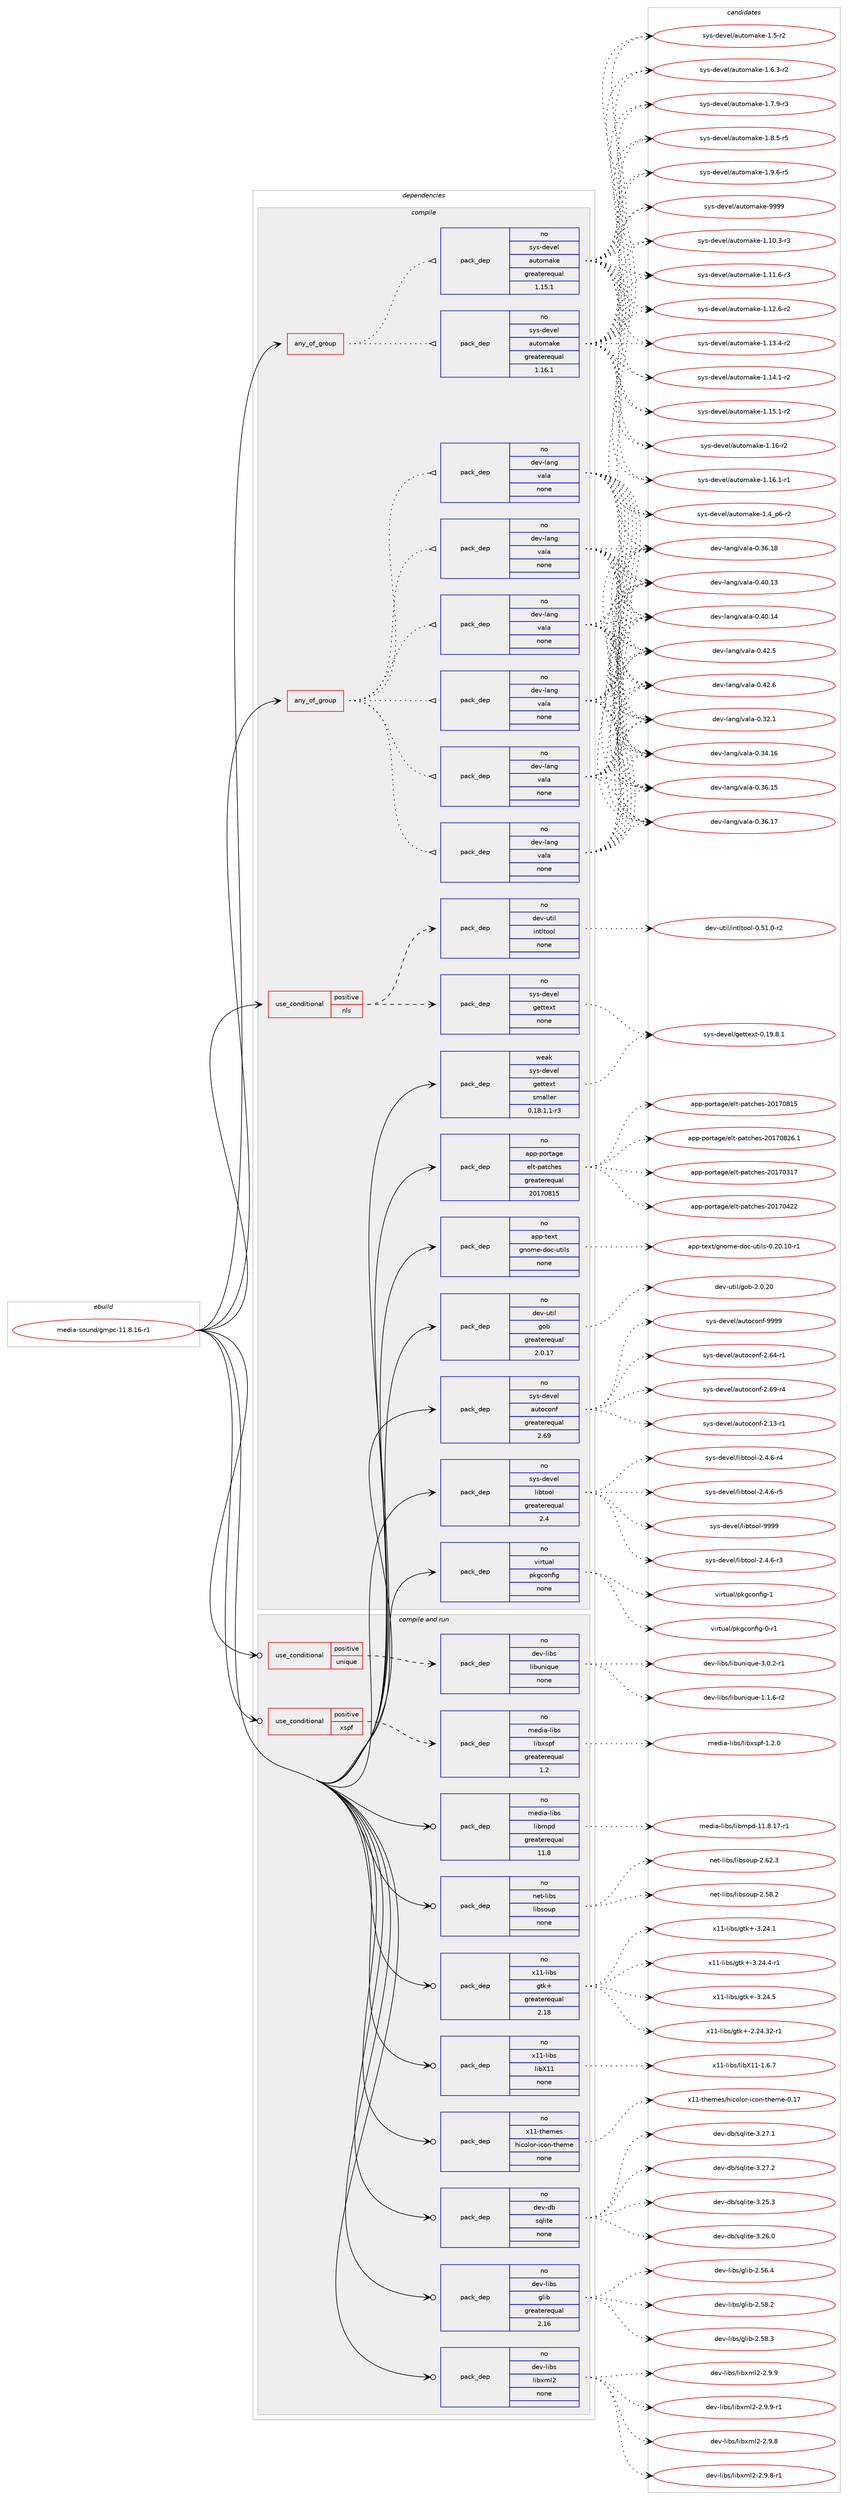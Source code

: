 digraph prolog {

# *************
# Graph options
# *************

newrank=true;
concentrate=true;
compound=true;
graph [rankdir=LR,fontname=Helvetica,fontsize=10,ranksep=1.5];#, ranksep=2.5, nodesep=0.2];
edge  [arrowhead=vee];
node  [fontname=Helvetica,fontsize=10];

# **********
# The ebuild
# **********

subgraph cluster_leftcol {
color=gray;
rank=same;
label=<<i>ebuild</i>>;
id [label="media-sound/gmpc-11.8.16-r1", color=red, width=4, href="../media-sound/gmpc-11.8.16-r1.svg"];
}

# ****************
# The dependencies
# ****************

subgraph cluster_midcol {
color=gray;
label=<<i>dependencies</i>>;
subgraph cluster_compile {
fillcolor="#eeeeee";
style=filled;
label=<<i>compile</i>>;
subgraph any25473 {
dependency1626032 [label=<<TABLE BORDER="0" CELLBORDER="1" CELLSPACING="0" CELLPADDING="4"><TR><TD CELLPADDING="10">any_of_group</TD></TR></TABLE>>, shape=none, color=red];subgraph pack1162583 {
dependency1626033 [label=<<TABLE BORDER="0" CELLBORDER="1" CELLSPACING="0" CELLPADDING="4" WIDTH="220"><TR><TD ROWSPAN="6" CELLPADDING="30">pack_dep</TD></TR><TR><TD WIDTH="110">no</TD></TR><TR><TD>dev-lang</TD></TR><TR><TD>vala</TD></TR><TR><TD>none</TD></TR><TR><TD></TD></TR></TABLE>>, shape=none, color=blue];
}
dependency1626032:e -> dependency1626033:w [weight=20,style="dotted",arrowhead="oinv"];
subgraph pack1162584 {
dependency1626034 [label=<<TABLE BORDER="0" CELLBORDER="1" CELLSPACING="0" CELLPADDING="4" WIDTH="220"><TR><TD ROWSPAN="6" CELLPADDING="30">pack_dep</TD></TR><TR><TD WIDTH="110">no</TD></TR><TR><TD>dev-lang</TD></TR><TR><TD>vala</TD></TR><TR><TD>none</TD></TR><TR><TD></TD></TR></TABLE>>, shape=none, color=blue];
}
dependency1626032:e -> dependency1626034:w [weight=20,style="dotted",arrowhead="oinv"];
subgraph pack1162585 {
dependency1626035 [label=<<TABLE BORDER="0" CELLBORDER="1" CELLSPACING="0" CELLPADDING="4" WIDTH="220"><TR><TD ROWSPAN="6" CELLPADDING="30">pack_dep</TD></TR><TR><TD WIDTH="110">no</TD></TR><TR><TD>dev-lang</TD></TR><TR><TD>vala</TD></TR><TR><TD>none</TD></TR><TR><TD></TD></TR></TABLE>>, shape=none, color=blue];
}
dependency1626032:e -> dependency1626035:w [weight=20,style="dotted",arrowhead="oinv"];
subgraph pack1162586 {
dependency1626036 [label=<<TABLE BORDER="0" CELLBORDER="1" CELLSPACING="0" CELLPADDING="4" WIDTH="220"><TR><TD ROWSPAN="6" CELLPADDING="30">pack_dep</TD></TR><TR><TD WIDTH="110">no</TD></TR><TR><TD>dev-lang</TD></TR><TR><TD>vala</TD></TR><TR><TD>none</TD></TR><TR><TD></TD></TR></TABLE>>, shape=none, color=blue];
}
dependency1626032:e -> dependency1626036:w [weight=20,style="dotted",arrowhead="oinv"];
subgraph pack1162587 {
dependency1626037 [label=<<TABLE BORDER="0" CELLBORDER="1" CELLSPACING="0" CELLPADDING="4" WIDTH="220"><TR><TD ROWSPAN="6" CELLPADDING="30">pack_dep</TD></TR><TR><TD WIDTH="110">no</TD></TR><TR><TD>dev-lang</TD></TR><TR><TD>vala</TD></TR><TR><TD>none</TD></TR><TR><TD></TD></TR></TABLE>>, shape=none, color=blue];
}
dependency1626032:e -> dependency1626037:w [weight=20,style="dotted",arrowhead="oinv"];
subgraph pack1162588 {
dependency1626038 [label=<<TABLE BORDER="0" CELLBORDER="1" CELLSPACING="0" CELLPADDING="4" WIDTH="220"><TR><TD ROWSPAN="6" CELLPADDING="30">pack_dep</TD></TR><TR><TD WIDTH="110">no</TD></TR><TR><TD>dev-lang</TD></TR><TR><TD>vala</TD></TR><TR><TD>none</TD></TR><TR><TD></TD></TR></TABLE>>, shape=none, color=blue];
}
dependency1626032:e -> dependency1626038:w [weight=20,style="dotted",arrowhead="oinv"];
}
id:e -> dependency1626032:w [weight=20,style="solid",arrowhead="vee"];
subgraph any25474 {
dependency1626039 [label=<<TABLE BORDER="0" CELLBORDER="1" CELLSPACING="0" CELLPADDING="4"><TR><TD CELLPADDING="10">any_of_group</TD></TR></TABLE>>, shape=none, color=red];subgraph pack1162589 {
dependency1626040 [label=<<TABLE BORDER="0" CELLBORDER="1" CELLSPACING="0" CELLPADDING="4" WIDTH="220"><TR><TD ROWSPAN="6" CELLPADDING="30">pack_dep</TD></TR><TR><TD WIDTH="110">no</TD></TR><TR><TD>sys-devel</TD></TR><TR><TD>automake</TD></TR><TR><TD>greaterequal</TD></TR><TR><TD>1.16.1</TD></TR></TABLE>>, shape=none, color=blue];
}
dependency1626039:e -> dependency1626040:w [weight=20,style="dotted",arrowhead="oinv"];
subgraph pack1162590 {
dependency1626041 [label=<<TABLE BORDER="0" CELLBORDER="1" CELLSPACING="0" CELLPADDING="4" WIDTH="220"><TR><TD ROWSPAN="6" CELLPADDING="30">pack_dep</TD></TR><TR><TD WIDTH="110">no</TD></TR><TR><TD>sys-devel</TD></TR><TR><TD>automake</TD></TR><TR><TD>greaterequal</TD></TR><TR><TD>1.15.1</TD></TR></TABLE>>, shape=none, color=blue];
}
dependency1626039:e -> dependency1626041:w [weight=20,style="dotted",arrowhead="oinv"];
}
id:e -> dependency1626039:w [weight=20,style="solid",arrowhead="vee"];
subgraph cond437206 {
dependency1626042 [label=<<TABLE BORDER="0" CELLBORDER="1" CELLSPACING="0" CELLPADDING="4"><TR><TD ROWSPAN="3" CELLPADDING="10">use_conditional</TD></TR><TR><TD>positive</TD></TR><TR><TD>nls</TD></TR></TABLE>>, shape=none, color=red];
subgraph pack1162591 {
dependency1626043 [label=<<TABLE BORDER="0" CELLBORDER="1" CELLSPACING="0" CELLPADDING="4" WIDTH="220"><TR><TD ROWSPAN="6" CELLPADDING="30">pack_dep</TD></TR><TR><TD WIDTH="110">no</TD></TR><TR><TD>dev-util</TD></TR><TR><TD>intltool</TD></TR><TR><TD>none</TD></TR><TR><TD></TD></TR></TABLE>>, shape=none, color=blue];
}
dependency1626042:e -> dependency1626043:w [weight=20,style="dashed",arrowhead="vee"];
subgraph pack1162592 {
dependency1626044 [label=<<TABLE BORDER="0" CELLBORDER="1" CELLSPACING="0" CELLPADDING="4" WIDTH="220"><TR><TD ROWSPAN="6" CELLPADDING="30">pack_dep</TD></TR><TR><TD WIDTH="110">no</TD></TR><TR><TD>sys-devel</TD></TR><TR><TD>gettext</TD></TR><TR><TD>none</TD></TR><TR><TD></TD></TR></TABLE>>, shape=none, color=blue];
}
dependency1626042:e -> dependency1626044:w [weight=20,style="dashed",arrowhead="vee"];
}
id:e -> dependency1626042:w [weight=20,style="solid",arrowhead="vee"];
subgraph pack1162593 {
dependency1626045 [label=<<TABLE BORDER="0" CELLBORDER="1" CELLSPACING="0" CELLPADDING="4" WIDTH="220"><TR><TD ROWSPAN="6" CELLPADDING="30">pack_dep</TD></TR><TR><TD WIDTH="110">no</TD></TR><TR><TD>app-portage</TD></TR><TR><TD>elt-patches</TD></TR><TR><TD>greaterequal</TD></TR><TR><TD>20170815</TD></TR></TABLE>>, shape=none, color=blue];
}
id:e -> dependency1626045:w [weight=20,style="solid",arrowhead="vee"];
subgraph pack1162594 {
dependency1626046 [label=<<TABLE BORDER="0" CELLBORDER="1" CELLSPACING="0" CELLPADDING="4" WIDTH="220"><TR><TD ROWSPAN="6" CELLPADDING="30">pack_dep</TD></TR><TR><TD WIDTH="110">no</TD></TR><TR><TD>app-text</TD></TR><TR><TD>gnome-doc-utils</TD></TR><TR><TD>none</TD></TR><TR><TD></TD></TR></TABLE>>, shape=none, color=blue];
}
id:e -> dependency1626046:w [weight=20,style="solid",arrowhead="vee"];
subgraph pack1162595 {
dependency1626047 [label=<<TABLE BORDER="0" CELLBORDER="1" CELLSPACING="0" CELLPADDING="4" WIDTH="220"><TR><TD ROWSPAN="6" CELLPADDING="30">pack_dep</TD></TR><TR><TD WIDTH="110">no</TD></TR><TR><TD>dev-util</TD></TR><TR><TD>gob</TD></TR><TR><TD>greaterequal</TD></TR><TR><TD>2.0.17</TD></TR></TABLE>>, shape=none, color=blue];
}
id:e -> dependency1626047:w [weight=20,style="solid",arrowhead="vee"];
subgraph pack1162596 {
dependency1626048 [label=<<TABLE BORDER="0" CELLBORDER="1" CELLSPACING="0" CELLPADDING="4" WIDTH="220"><TR><TD ROWSPAN="6" CELLPADDING="30">pack_dep</TD></TR><TR><TD WIDTH="110">no</TD></TR><TR><TD>sys-devel</TD></TR><TR><TD>autoconf</TD></TR><TR><TD>greaterequal</TD></TR><TR><TD>2.69</TD></TR></TABLE>>, shape=none, color=blue];
}
id:e -> dependency1626048:w [weight=20,style="solid",arrowhead="vee"];
subgraph pack1162597 {
dependency1626049 [label=<<TABLE BORDER="0" CELLBORDER="1" CELLSPACING="0" CELLPADDING="4" WIDTH="220"><TR><TD ROWSPAN="6" CELLPADDING="30">pack_dep</TD></TR><TR><TD WIDTH="110">no</TD></TR><TR><TD>sys-devel</TD></TR><TR><TD>libtool</TD></TR><TR><TD>greaterequal</TD></TR><TR><TD>2.4</TD></TR></TABLE>>, shape=none, color=blue];
}
id:e -> dependency1626049:w [weight=20,style="solid",arrowhead="vee"];
subgraph pack1162598 {
dependency1626050 [label=<<TABLE BORDER="0" CELLBORDER="1" CELLSPACING="0" CELLPADDING="4" WIDTH="220"><TR><TD ROWSPAN="6" CELLPADDING="30">pack_dep</TD></TR><TR><TD WIDTH="110">no</TD></TR><TR><TD>virtual</TD></TR><TR><TD>pkgconfig</TD></TR><TR><TD>none</TD></TR><TR><TD></TD></TR></TABLE>>, shape=none, color=blue];
}
id:e -> dependency1626050:w [weight=20,style="solid",arrowhead="vee"];
subgraph pack1162599 {
dependency1626051 [label=<<TABLE BORDER="0" CELLBORDER="1" CELLSPACING="0" CELLPADDING="4" WIDTH="220"><TR><TD ROWSPAN="6" CELLPADDING="30">pack_dep</TD></TR><TR><TD WIDTH="110">weak</TD></TR><TR><TD>sys-devel</TD></TR><TR><TD>gettext</TD></TR><TR><TD>smaller</TD></TR><TR><TD>0.18.1.1-r3</TD></TR></TABLE>>, shape=none, color=blue];
}
id:e -> dependency1626051:w [weight=20,style="solid",arrowhead="vee"];
}
subgraph cluster_compileandrun {
fillcolor="#eeeeee";
style=filled;
label=<<i>compile and run</i>>;
subgraph cond437207 {
dependency1626052 [label=<<TABLE BORDER="0" CELLBORDER="1" CELLSPACING="0" CELLPADDING="4"><TR><TD ROWSPAN="3" CELLPADDING="10">use_conditional</TD></TR><TR><TD>positive</TD></TR><TR><TD>unique</TD></TR></TABLE>>, shape=none, color=red];
subgraph pack1162600 {
dependency1626053 [label=<<TABLE BORDER="0" CELLBORDER="1" CELLSPACING="0" CELLPADDING="4" WIDTH="220"><TR><TD ROWSPAN="6" CELLPADDING="30">pack_dep</TD></TR><TR><TD WIDTH="110">no</TD></TR><TR><TD>dev-libs</TD></TR><TR><TD>libunique</TD></TR><TR><TD>none</TD></TR><TR><TD></TD></TR></TABLE>>, shape=none, color=blue];
}
dependency1626052:e -> dependency1626053:w [weight=20,style="dashed",arrowhead="vee"];
}
id:e -> dependency1626052:w [weight=20,style="solid",arrowhead="odotvee"];
subgraph cond437208 {
dependency1626054 [label=<<TABLE BORDER="0" CELLBORDER="1" CELLSPACING="0" CELLPADDING="4"><TR><TD ROWSPAN="3" CELLPADDING="10">use_conditional</TD></TR><TR><TD>positive</TD></TR><TR><TD>xspf</TD></TR></TABLE>>, shape=none, color=red];
subgraph pack1162601 {
dependency1626055 [label=<<TABLE BORDER="0" CELLBORDER="1" CELLSPACING="0" CELLPADDING="4" WIDTH="220"><TR><TD ROWSPAN="6" CELLPADDING="30">pack_dep</TD></TR><TR><TD WIDTH="110">no</TD></TR><TR><TD>media-libs</TD></TR><TR><TD>libxspf</TD></TR><TR><TD>greaterequal</TD></TR><TR><TD>1.2</TD></TR></TABLE>>, shape=none, color=blue];
}
dependency1626054:e -> dependency1626055:w [weight=20,style="dashed",arrowhead="vee"];
}
id:e -> dependency1626054:w [weight=20,style="solid",arrowhead="odotvee"];
subgraph pack1162602 {
dependency1626056 [label=<<TABLE BORDER="0" CELLBORDER="1" CELLSPACING="0" CELLPADDING="4" WIDTH="220"><TR><TD ROWSPAN="6" CELLPADDING="30">pack_dep</TD></TR><TR><TD WIDTH="110">no</TD></TR><TR><TD>dev-db</TD></TR><TR><TD>sqlite</TD></TR><TR><TD>none</TD></TR><TR><TD></TD></TR></TABLE>>, shape=none, color=blue];
}
id:e -> dependency1626056:w [weight=20,style="solid",arrowhead="odotvee"];
subgraph pack1162603 {
dependency1626057 [label=<<TABLE BORDER="0" CELLBORDER="1" CELLSPACING="0" CELLPADDING="4" WIDTH="220"><TR><TD ROWSPAN="6" CELLPADDING="30">pack_dep</TD></TR><TR><TD WIDTH="110">no</TD></TR><TR><TD>dev-libs</TD></TR><TR><TD>glib</TD></TR><TR><TD>greaterequal</TD></TR><TR><TD>2.16</TD></TR></TABLE>>, shape=none, color=blue];
}
id:e -> dependency1626057:w [weight=20,style="solid",arrowhead="odotvee"];
subgraph pack1162604 {
dependency1626058 [label=<<TABLE BORDER="0" CELLBORDER="1" CELLSPACING="0" CELLPADDING="4" WIDTH="220"><TR><TD ROWSPAN="6" CELLPADDING="30">pack_dep</TD></TR><TR><TD WIDTH="110">no</TD></TR><TR><TD>dev-libs</TD></TR><TR><TD>libxml2</TD></TR><TR><TD>none</TD></TR><TR><TD></TD></TR></TABLE>>, shape=none, color=blue];
}
id:e -> dependency1626058:w [weight=20,style="solid",arrowhead="odotvee"];
subgraph pack1162605 {
dependency1626059 [label=<<TABLE BORDER="0" CELLBORDER="1" CELLSPACING="0" CELLPADDING="4" WIDTH="220"><TR><TD ROWSPAN="6" CELLPADDING="30">pack_dep</TD></TR><TR><TD WIDTH="110">no</TD></TR><TR><TD>media-libs</TD></TR><TR><TD>libmpd</TD></TR><TR><TD>greaterequal</TD></TR><TR><TD>11.8</TD></TR></TABLE>>, shape=none, color=blue];
}
id:e -> dependency1626059:w [weight=20,style="solid",arrowhead="odotvee"];
subgraph pack1162606 {
dependency1626060 [label=<<TABLE BORDER="0" CELLBORDER="1" CELLSPACING="0" CELLPADDING="4" WIDTH="220"><TR><TD ROWSPAN="6" CELLPADDING="30">pack_dep</TD></TR><TR><TD WIDTH="110">no</TD></TR><TR><TD>net-libs</TD></TR><TR><TD>libsoup</TD></TR><TR><TD>none</TD></TR><TR><TD></TD></TR></TABLE>>, shape=none, color=blue];
}
id:e -> dependency1626060:w [weight=20,style="solid",arrowhead="odotvee"];
subgraph pack1162607 {
dependency1626061 [label=<<TABLE BORDER="0" CELLBORDER="1" CELLSPACING="0" CELLPADDING="4" WIDTH="220"><TR><TD ROWSPAN="6" CELLPADDING="30">pack_dep</TD></TR><TR><TD WIDTH="110">no</TD></TR><TR><TD>x11-libs</TD></TR><TR><TD>gtk+</TD></TR><TR><TD>greaterequal</TD></TR><TR><TD>2.18</TD></TR></TABLE>>, shape=none, color=blue];
}
id:e -> dependency1626061:w [weight=20,style="solid",arrowhead="odotvee"];
subgraph pack1162608 {
dependency1626062 [label=<<TABLE BORDER="0" CELLBORDER="1" CELLSPACING="0" CELLPADDING="4" WIDTH="220"><TR><TD ROWSPAN="6" CELLPADDING="30">pack_dep</TD></TR><TR><TD WIDTH="110">no</TD></TR><TR><TD>x11-libs</TD></TR><TR><TD>libX11</TD></TR><TR><TD>none</TD></TR><TR><TD></TD></TR></TABLE>>, shape=none, color=blue];
}
id:e -> dependency1626062:w [weight=20,style="solid",arrowhead="odotvee"];
subgraph pack1162609 {
dependency1626063 [label=<<TABLE BORDER="0" CELLBORDER="1" CELLSPACING="0" CELLPADDING="4" WIDTH="220"><TR><TD ROWSPAN="6" CELLPADDING="30">pack_dep</TD></TR><TR><TD WIDTH="110">no</TD></TR><TR><TD>x11-themes</TD></TR><TR><TD>hicolor-icon-theme</TD></TR><TR><TD>none</TD></TR><TR><TD></TD></TR></TABLE>>, shape=none, color=blue];
}
id:e -> dependency1626063:w [weight=20,style="solid",arrowhead="odotvee"];
}
subgraph cluster_run {
fillcolor="#eeeeee";
style=filled;
label=<<i>run</i>>;
}
}

# **************
# The candidates
# **************

subgraph cluster_choices {
rank=same;
color=gray;
label=<<i>candidates</i>>;

subgraph choice1162583 {
color=black;
nodesep=1;
choice100101118451089711010347118971089745484651504649 [label="dev-lang/vala-0.32.1", color=red, width=4,href="../dev-lang/vala-0.32.1.svg"];
choice10010111845108971101034711897108974548465152464954 [label="dev-lang/vala-0.34.16", color=red, width=4,href="../dev-lang/vala-0.34.16.svg"];
choice10010111845108971101034711897108974548465154464953 [label="dev-lang/vala-0.36.15", color=red, width=4,href="../dev-lang/vala-0.36.15.svg"];
choice10010111845108971101034711897108974548465154464955 [label="dev-lang/vala-0.36.17", color=red, width=4,href="../dev-lang/vala-0.36.17.svg"];
choice10010111845108971101034711897108974548465154464956 [label="dev-lang/vala-0.36.18", color=red, width=4,href="../dev-lang/vala-0.36.18.svg"];
choice10010111845108971101034711897108974548465248464951 [label="dev-lang/vala-0.40.13", color=red, width=4,href="../dev-lang/vala-0.40.13.svg"];
choice10010111845108971101034711897108974548465248464952 [label="dev-lang/vala-0.40.14", color=red, width=4,href="../dev-lang/vala-0.40.14.svg"];
choice100101118451089711010347118971089745484652504653 [label="dev-lang/vala-0.42.5", color=red, width=4,href="../dev-lang/vala-0.42.5.svg"];
choice100101118451089711010347118971089745484652504654 [label="dev-lang/vala-0.42.6", color=red, width=4,href="../dev-lang/vala-0.42.6.svg"];
dependency1626033:e -> choice100101118451089711010347118971089745484651504649:w [style=dotted,weight="100"];
dependency1626033:e -> choice10010111845108971101034711897108974548465152464954:w [style=dotted,weight="100"];
dependency1626033:e -> choice10010111845108971101034711897108974548465154464953:w [style=dotted,weight="100"];
dependency1626033:e -> choice10010111845108971101034711897108974548465154464955:w [style=dotted,weight="100"];
dependency1626033:e -> choice10010111845108971101034711897108974548465154464956:w [style=dotted,weight="100"];
dependency1626033:e -> choice10010111845108971101034711897108974548465248464951:w [style=dotted,weight="100"];
dependency1626033:e -> choice10010111845108971101034711897108974548465248464952:w [style=dotted,weight="100"];
dependency1626033:e -> choice100101118451089711010347118971089745484652504653:w [style=dotted,weight="100"];
dependency1626033:e -> choice100101118451089711010347118971089745484652504654:w [style=dotted,weight="100"];
}
subgraph choice1162584 {
color=black;
nodesep=1;
choice100101118451089711010347118971089745484651504649 [label="dev-lang/vala-0.32.1", color=red, width=4,href="../dev-lang/vala-0.32.1.svg"];
choice10010111845108971101034711897108974548465152464954 [label="dev-lang/vala-0.34.16", color=red, width=4,href="../dev-lang/vala-0.34.16.svg"];
choice10010111845108971101034711897108974548465154464953 [label="dev-lang/vala-0.36.15", color=red, width=4,href="../dev-lang/vala-0.36.15.svg"];
choice10010111845108971101034711897108974548465154464955 [label="dev-lang/vala-0.36.17", color=red, width=4,href="../dev-lang/vala-0.36.17.svg"];
choice10010111845108971101034711897108974548465154464956 [label="dev-lang/vala-0.36.18", color=red, width=4,href="../dev-lang/vala-0.36.18.svg"];
choice10010111845108971101034711897108974548465248464951 [label="dev-lang/vala-0.40.13", color=red, width=4,href="../dev-lang/vala-0.40.13.svg"];
choice10010111845108971101034711897108974548465248464952 [label="dev-lang/vala-0.40.14", color=red, width=4,href="../dev-lang/vala-0.40.14.svg"];
choice100101118451089711010347118971089745484652504653 [label="dev-lang/vala-0.42.5", color=red, width=4,href="../dev-lang/vala-0.42.5.svg"];
choice100101118451089711010347118971089745484652504654 [label="dev-lang/vala-0.42.6", color=red, width=4,href="../dev-lang/vala-0.42.6.svg"];
dependency1626034:e -> choice100101118451089711010347118971089745484651504649:w [style=dotted,weight="100"];
dependency1626034:e -> choice10010111845108971101034711897108974548465152464954:w [style=dotted,weight="100"];
dependency1626034:e -> choice10010111845108971101034711897108974548465154464953:w [style=dotted,weight="100"];
dependency1626034:e -> choice10010111845108971101034711897108974548465154464955:w [style=dotted,weight="100"];
dependency1626034:e -> choice10010111845108971101034711897108974548465154464956:w [style=dotted,weight="100"];
dependency1626034:e -> choice10010111845108971101034711897108974548465248464951:w [style=dotted,weight="100"];
dependency1626034:e -> choice10010111845108971101034711897108974548465248464952:w [style=dotted,weight="100"];
dependency1626034:e -> choice100101118451089711010347118971089745484652504653:w [style=dotted,weight="100"];
dependency1626034:e -> choice100101118451089711010347118971089745484652504654:w [style=dotted,weight="100"];
}
subgraph choice1162585 {
color=black;
nodesep=1;
choice100101118451089711010347118971089745484651504649 [label="dev-lang/vala-0.32.1", color=red, width=4,href="../dev-lang/vala-0.32.1.svg"];
choice10010111845108971101034711897108974548465152464954 [label="dev-lang/vala-0.34.16", color=red, width=4,href="../dev-lang/vala-0.34.16.svg"];
choice10010111845108971101034711897108974548465154464953 [label="dev-lang/vala-0.36.15", color=red, width=4,href="../dev-lang/vala-0.36.15.svg"];
choice10010111845108971101034711897108974548465154464955 [label="dev-lang/vala-0.36.17", color=red, width=4,href="../dev-lang/vala-0.36.17.svg"];
choice10010111845108971101034711897108974548465154464956 [label="dev-lang/vala-0.36.18", color=red, width=4,href="../dev-lang/vala-0.36.18.svg"];
choice10010111845108971101034711897108974548465248464951 [label="dev-lang/vala-0.40.13", color=red, width=4,href="../dev-lang/vala-0.40.13.svg"];
choice10010111845108971101034711897108974548465248464952 [label="dev-lang/vala-0.40.14", color=red, width=4,href="../dev-lang/vala-0.40.14.svg"];
choice100101118451089711010347118971089745484652504653 [label="dev-lang/vala-0.42.5", color=red, width=4,href="../dev-lang/vala-0.42.5.svg"];
choice100101118451089711010347118971089745484652504654 [label="dev-lang/vala-0.42.6", color=red, width=4,href="../dev-lang/vala-0.42.6.svg"];
dependency1626035:e -> choice100101118451089711010347118971089745484651504649:w [style=dotted,weight="100"];
dependency1626035:e -> choice10010111845108971101034711897108974548465152464954:w [style=dotted,weight="100"];
dependency1626035:e -> choice10010111845108971101034711897108974548465154464953:w [style=dotted,weight="100"];
dependency1626035:e -> choice10010111845108971101034711897108974548465154464955:w [style=dotted,weight="100"];
dependency1626035:e -> choice10010111845108971101034711897108974548465154464956:w [style=dotted,weight="100"];
dependency1626035:e -> choice10010111845108971101034711897108974548465248464951:w [style=dotted,weight="100"];
dependency1626035:e -> choice10010111845108971101034711897108974548465248464952:w [style=dotted,weight="100"];
dependency1626035:e -> choice100101118451089711010347118971089745484652504653:w [style=dotted,weight="100"];
dependency1626035:e -> choice100101118451089711010347118971089745484652504654:w [style=dotted,weight="100"];
}
subgraph choice1162586 {
color=black;
nodesep=1;
choice100101118451089711010347118971089745484651504649 [label="dev-lang/vala-0.32.1", color=red, width=4,href="../dev-lang/vala-0.32.1.svg"];
choice10010111845108971101034711897108974548465152464954 [label="dev-lang/vala-0.34.16", color=red, width=4,href="../dev-lang/vala-0.34.16.svg"];
choice10010111845108971101034711897108974548465154464953 [label="dev-lang/vala-0.36.15", color=red, width=4,href="../dev-lang/vala-0.36.15.svg"];
choice10010111845108971101034711897108974548465154464955 [label="dev-lang/vala-0.36.17", color=red, width=4,href="../dev-lang/vala-0.36.17.svg"];
choice10010111845108971101034711897108974548465154464956 [label="dev-lang/vala-0.36.18", color=red, width=4,href="../dev-lang/vala-0.36.18.svg"];
choice10010111845108971101034711897108974548465248464951 [label="dev-lang/vala-0.40.13", color=red, width=4,href="../dev-lang/vala-0.40.13.svg"];
choice10010111845108971101034711897108974548465248464952 [label="dev-lang/vala-0.40.14", color=red, width=4,href="../dev-lang/vala-0.40.14.svg"];
choice100101118451089711010347118971089745484652504653 [label="dev-lang/vala-0.42.5", color=red, width=4,href="../dev-lang/vala-0.42.5.svg"];
choice100101118451089711010347118971089745484652504654 [label="dev-lang/vala-0.42.6", color=red, width=4,href="../dev-lang/vala-0.42.6.svg"];
dependency1626036:e -> choice100101118451089711010347118971089745484651504649:w [style=dotted,weight="100"];
dependency1626036:e -> choice10010111845108971101034711897108974548465152464954:w [style=dotted,weight="100"];
dependency1626036:e -> choice10010111845108971101034711897108974548465154464953:w [style=dotted,weight="100"];
dependency1626036:e -> choice10010111845108971101034711897108974548465154464955:w [style=dotted,weight="100"];
dependency1626036:e -> choice10010111845108971101034711897108974548465154464956:w [style=dotted,weight="100"];
dependency1626036:e -> choice10010111845108971101034711897108974548465248464951:w [style=dotted,weight="100"];
dependency1626036:e -> choice10010111845108971101034711897108974548465248464952:w [style=dotted,weight="100"];
dependency1626036:e -> choice100101118451089711010347118971089745484652504653:w [style=dotted,weight="100"];
dependency1626036:e -> choice100101118451089711010347118971089745484652504654:w [style=dotted,weight="100"];
}
subgraph choice1162587 {
color=black;
nodesep=1;
choice100101118451089711010347118971089745484651504649 [label="dev-lang/vala-0.32.1", color=red, width=4,href="../dev-lang/vala-0.32.1.svg"];
choice10010111845108971101034711897108974548465152464954 [label="dev-lang/vala-0.34.16", color=red, width=4,href="../dev-lang/vala-0.34.16.svg"];
choice10010111845108971101034711897108974548465154464953 [label="dev-lang/vala-0.36.15", color=red, width=4,href="../dev-lang/vala-0.36.15.svg"];
choice10010111845108971101034711897108974548465154464955 [label="dev-lang/vala-0.36.17", color=red, width=4,href="../dev-lang/vala-0.36.17.svg"];
choice10010111845108971101034711897108974548465154464956 [label="dev-lang/vala-0.36.18", color=red, width=4,href="../dev-lang/vala-0.36.18.svg"];
choice10010111845108971101034711897108974548465248464951 [label="dev-lang/vala-0.40.13", color=red, width=4,href="../dev-lang/vala-0.40.13.svg"];
choice10010111845108971101034711897108974548465248464952 [label="dev-lang/vala-0.40.14", color=red, width=4,href="../dev-lang/vala-0.40.14.svg"];
choice100101118451089711010347118971089745484652504653 [label="dev-lang/vala-0.42.5", color=red, width=4,href="../dev-lang/vala-0.42.5.svg"];
choice100101118451089711010347118971089745484652504654 [label="dev-lang/vala-0.42.6", color=red, width=4,href="../dev-lang/vala-0.42.6.svg"];
dependency1626037:e -> choice100101118451089711010347118971089745484651504649:w [style=dotted,weight="100"];
dependency1626037:e -> choice10010111845108971101034711897108974548465152464954:w [style=dotted,weight="100"];
dependency1626037:e -> choice10010111845108971101034711897108974548465154464953:w [style=dotted,weight="100"];
dependency1626037:e -> choice10010111845108971101034711897108974548465154464955:w [style=dotted,weight="100"];
dependency1626037:e -> choice10010111845108971101034711897108974548465154464956:w [style=dotted,weight="100"];
dependency1626037:e -> choice10010111845108971101034711897108974548465248464951:w [style=dotted,weight="100"];
dependency1626037:e -> choice10010111845108971101034711897108974548465248464952:w [style=dotted,weight="100"];
dependency1626037:e -> choice100101118451089711010347118971089745484652504653:w [style=dotted,weight="100"];
dependency1626037:e -> choice100101118451089711010347118971089745484652504654:w [style=dotted,weight="100"];
}
subgraph choice1162588 {
color=black;
nodesep=1;
choice100101118451089711010347118971089745484651504649 [label="dev-lang/vala-0.32.1", color=red, width=4,href="../dev-lang/vala-0.32.1.svg"];
choice10010111845108971101034711897108974548465152464954 [label="dev-lang/vala-0.34.16", color=red, width=4,href="../dev-lang/vala-0.34.16.svg"];
choice10010111845108971101034711897108974548465154464953 [label="dev-lang/vala-0.36.15", color=red, width=4,href="../dev-lang/vala-0.36.15.svg"];
choice10010111845108971101034711897108974548465154464955 [label="dev-lang/vala-0.36.17", color=red, width=4,href="../dev-lang/vala-0.36.17.svg"];
choice10010111845108971101034711897108974548465154464956 [label="dev-lang/vala-0.36.18", color=red, width=4,href="../dev-lang/vala-0.36.18.svg"];
choice10010111845108971101034711897108974548465248464951 [label="dev-lang/vala-0.40.13", color=red, width=4,href="../dev-lang/vala-0.40.13.svg"];
choice10010111845108971101034711897108974548465248464952 [label="dev-lang/vala-0.40.14", color=red, width=4,href="../dev-lang/vala-0.40.14.svg"];
choice100101118451089711010347118971089745484652504653 [label="dev-lang/vala-0.42.5", color=red, width=4,href="../dev-lang/vala-0.42.5.svg"];
choice100101118451089711010347118971089745484652504654 [label="dev-lang/vala-0.42.6", color=red, width=4,href="../dev-lang/vala-0.42.6.svg"];
dependency1626038:e -> choice100101118451089711010347118971089745484651504649:w [style=dotted,weight="100"];
dependency1626038:e -> choice10010111845108971101034711897108974548465152464954:w [style=dotted,weight="100"];
dependency1626038:e -> choice10010111845108971101034711897108974548465154464953:w [style=dotted,weight="100"];
dependency1626038:e -> choice10010111845108971101034711897108974548465154464955:w [style=dotted,weight="100"];
dependency1626038:e -> choice10010111845108971101034711897108974548465154464956:w [style=dotted,weight="100"];
dependency1626038:e -> choice10010111845108971101034711897108974548465248464951:w [style=dotted,weight="100"];
dependency1626038:e -> choice10010111845108971101034711897108974548465248464952:w [style=dotted,weight="100"];
dependency1626038:e -> choice100101118451089711010347118971089745484652504653:w [style=dotted,weight="100"];
dependency1626038:e -> choice100101118451089711010347118971089745484652504654:w [style=dotted,weight="100"];
}
subgraph choice1162589 {
color=black;
nodesep=1;
choice11512111545100101118101108479711711611110997107101454946494846514511451 [label="sys-devel/automake-1.10.3-r3", color=red, width=4,href="../sys-devel/automake-1.10.3-r3.svg"];
choice11512111545100101118101108479711711611110997107101454946494946544511451 [label="sys-devel/automake-1.11.6-r3", color=red, width=4,href="../sys-devel/automake-1.11.6-r3.svg"];
choice11512111545100101118101108479711711611110997107101454946495046544511450 [label="sys-devel/automake-1.12.6-r2", color=red, width=4,href="../sys-devel/automake-1.12.6-r2.svg"];
choice11512111545100101118101108479711711611110997107101454946495146524511450 [label="sys-devel/automake-1.13.4-r2", color=red, width=4,href="../sys-devel/automake-1.13.4-r2.svg"];
choice11512111545100101118101108479711711611110997107101454946495246494511450 [label="sys-devel/automake-1.14.1-r2", color=red, width=4,href="../sys-devel/automake-1.14.1-r2.svg"];
choice11512111545100101118101108479711711611110997107101454946495346494511450 [label="sys-devel/automake-1.15.1-r2", color=red, width=4,href="../sys-devel/automake-1.15.1-r2.svg"];
choice1151211154510010111810110847971171161111099710710145494649544511450 [label="sys-devel/automake-1.16-r2", color=red, width=4,href="../sys-devel/automake-1.16-r2.svg"];
choice11512111545100101118101108479711711611110997107101454946495446494511449 [label="sys-devel/automake-1.16.1-r1", color=red, width=4,href="../sys-devel/automake-1.16.1-r1.svg"];
choice115121115451001011181011084797117116111109971071014549465295112544511450 [label="sys-devel/automake-1.4_p6-r2", color=red, width=4,href="../sys-devel/automake-1.4_p6-r2.svg"];
choice11512111545100101118101108479711711611110997107101454946534511450 [label="sys-devel/automake-1.5-r2", color=red, width=4,href="../sys-devel/automake-1.5-r2.svg"];
choice115121115451001011181011084797117116111109971071014549465446514511450 [label="sys-devel/automake-1.6.3-r2", color=red, width=4,href="../sys-devel/automake-1.6.3-r2.svg"];
choice115121115451001011181011084797117116111109971071014549465546574511451 [label="sys-devel/automake-1.7.9-r3", color=red, width=4,href="../sys-devel/automake-1.7.9-r3.svg"];
choice115121115451001011181011084797117116111109971071014549465646534511453 [label="sys-devel/automake-1.8.5-r5", color=red, width=4,href="../sys-devel/automake-1.8.5-r5.svg"];
choice115121115451001011181011084797117116111109971071014549465746544511453 [label="sys-devel/automake-1.9.6-r5", color=red, width=4,href="../sys-devel/automake-1.9.6-r5.svg"];
choice115121115451001011181011084797117116111109971071014557575757 [label="sys-devel/automake-9999", color=red, width=4,href="../sys-devel/automake-9999.svg"];
dependency1626040:e -> choice11512111545100101118101108479711711611110997107101454946494846514511451:w [style=dotted,weight="100"];
dependency1626040:e -> choice11512111545100101118101108479711711611110997107101454946494946544511451:w [style=dotted,weight="100"];
dependency1626040:e -> choice11512111545100101118101108479711711611110997107101454946495046544511450:w [style=dotted,weight="100"];
dependency1626040:e -> choice11512111545100101118101108479711711611110997107101454946495146524511450:w [style=dotted,weight="100"];
dependency1626040:e -> choice11512111545100101118101108479711711611110997107101454946495246494511450:w [style=dotted,weight="100"];
dependency1626040:e -> choice11512111545100101118101108479711711611110997107101454946495346494511450:w [style=dotted,weight="100"];
dependency1626040:e -> choice1151211154510010111810110847971171161111099710710145494649544511450:w [style=dotted,weight="100"];
dependency1626040:e -> choice11512111545100101118101108479711711611110997107101454946495446494511449:w [style=dotted,weight="100"];
dependency1626040:e -> choice115121115451001011181011084797117116111109971071014549465295112544511450:w [style=dotted,weight="100"];
dependency1626040:e -> choice11512111545100101118101108479711711611110997107101454946534511450:w [style=dotted,weight="100"];
dependency1626040:e -> choice115121115451001011181011084797117116111109971071014549465446514511450:w [style=dotted,weight="100"];
dependency1626040:e -> choice115121115451001011181011084797117116111109971071014549465546574511451:w [style=dotted,weight="100"];
dependency1626040:e -> choice115121115451001011181011084797117116111109971071014549465646534511453:w [style=dotted,weight="100"];
dependency1626040:e -> choice115121115451001011181011084797117116111109971071014549465746544511453:w [style=dotted,weight="100"];
dependency1626040:e -> choice115121115451001011181011084797117116111109971071014557575757:w [style=dotted,weight="100"];
}
subgraph choice1162590 {
color=black;
nodesep=1;
choice11512111545100101118101108479711711611110997107101454946494846514511451 [label="sys-devel/automake-1.10.3-r3", color=red, width=4,href="../sys-devel/automake-1.10.3-r3.svg"];
choice11512111545100101118101108479711711611110997107101454946494946544511451 [label="sys-devel/automake-1.11.6-r3", color=red, width=4,href="../sys-devel/automake-1.11.6-r3.svg"];
choice11512111545100101118101108479711711611110997107101454946495046544511450 [label="sys-devel/automake-1.12.6-r2", color=red, width=4,href="../sys-devel/automake-1.12.6-r2.svg"];
choice11512111545100101118101108479711711611110997107101454946495146524511450 [label="sys-devel/automake-1.13.4-r2", color=red, width=4,href="../sys-devel/automake-1.13.4-r2.svg"];
choice11512111545100101118101108479711711611110997107101454946495246494511450 [label="sys-devel/automake-1.14.1-r2", color=red, width=4,href="../sys-devel/automake-1.14.1-r2.svg"];
choice11512111545100101118101108479711711611110997107101454946495346494511450 [label="sys-devel/automake-1.15.1-r2", color=red, width=4,href="../sys-devel/automake-1.15.1-r2.svg"];
choice1151211154510010111810110847971171161111099710710145494649544511450 [label="sys-devel/automake-1.16-r2", color=red, width=4,href="../sys-devel/automake-1.16-r2.svg"];
choice11512111545100101118101108479711711611110997107101454946495446494511449 [label="sys-devel/automake-1.16.1-r1", color=red, width=4,href="../sys-devel/automake-1.16.1-r1.svg"];
choice115121115451001011181011084797117116111109971071014549465295112544511450 [label="sys-devel/automake-1.4_p6-r2", color=red, width=4,href="../sys-devel/automake-1.4_p6-r2.svg"];
choice11512111545100101118101108479711711611110997107101454946534511450 [label="sys-devel/automake-1.5-r2", color=red, width=4,href="../sys-devel/automake-1.5-r2.svg"];
choice115121115451001011181011084797117116111109971071014549465446514511450 [label="sys-devel/automake-1.6.3-r2", color=red, width=4,href="../sys-devel/automake-1.6.3-r2.svg"];
choice115121115451001011181011084797117116111109971071014549465546574511451 [label="sys-devel/automake-1.7.9-r3", color=red, width=4,href="../sys-devel/automake-1.7.9-r3.svg"];
choice115121115451001011181011084797117116111109971071014549465646534511453 [label="sys-devel/automake-1.8.5-r5", color=red, width=4,href="../sys-devel/automake-1.8.5-r5.svg"];
choice115121115451001011181011084797117116111109971071014549465746544511453 [label="sys-devel/automake-1.9.6-r5", color=red, width=4,href="../sys-devel/automake-1.9.6-r5.svg"];
choice115121115451001011181011084797117116111109971071014557575757 [label="sys-devel/automake-9999", color=red, width=4,href="../sys-devel/automake-9999.svg"];
dependency1626041:e -> choice11512111545100101118101108479711711611110997107101454946494846514511451:w [style=dotted,weight="100"];
dependency1626041:e -> choice11512111545100101118101108479711711611110997107101454946494946544511451:w [style=dotted,weight="100"];
dependency1626041:e -> choice11512111545100101118101108479711711611110997107101454946495046544511450:w [style=dotted,weight="100"];
dependency1626041:e -> choice11512111545100101118101108479711711611110997107101454946495146524511450:w [style=dotted,weight="100"];
dependency1626041:e -> choice11512111545100101118101108479711711611110997107101454946495246494511450:w [style=dotted,weight="100"];
dependency1626041:e -> choice11512111545100101118101108479711711611110997107101454946495346494511450:w [style=dotted,weight="100"];
dependency1626041:e -> choice1151211154510010111810110847971171161111099710710145494649544511450:w [style=dotted,weight="100"];
dependency1626041:e -> choice11512111545100101118101108479711711611110997107101454946495446494511449:w [style=dotted,weight="100"];
dependency1626041:e -> choice115121115451001011181011084797117116111109971071014549465295112544511450:w [style=dotted,weight="100"];
dependency1626041:e -> choice11512111545100101118101108479711711611110997107101454946534511450:w [style=dotted,weight="100"];
dependency1626041:e -> choice115121115451001011181011084797117116111109971071014549465446514511450:w [style=dotted,weight="100"];
dependency1626041:e -> choice115121115451001011181011084797117116111109971071014549465546574511451:w [style=dotted,weight="100"];
dependency1626041:e -> choice115121115451001011181011084797117116111109971071014549465646534511453:w [style=dotted,weight="100"];
dependency1626041:e -> choice115121115451001011181011084797117116111109971071014549465746544511453:w [style=dotted,weight="100"];
dependency1626041:e -> choice115121115451001011181011084797117116111109971071014557575757:w [style=dotted,weight="100"];
}
subgraph choice1162591 {
color=black;
nodesep=1;
choice1001011184511711610510847105110116108116111111108454846534946484511450 [label="dev-util/intltool-0.51.0-r2", color=red, width=4,href="../dev-util/intltool-0.51.0-r2.svg"];
dependency1626043:e -> choice1001011184511711610510847105110116108116111111108454846534946484511450:w [style=dotted,weight="100"];
}
subgraph choice1162592 {
color=black;
nodesep=1;
choice1151211154510010111810110847103101116116101120116454846495746564649 [label="sys-devel/gettext-0.19.8.1", color=red, width=4,href="../sys-devel/gettext-0.19.8.1.svg"];
dependency1626044:e -> choice1151211154510010111810110847103101116116101120116454846495746564649:w [style=dotted,weight="100"];
}
subgraph choice1162593 {
color=black;
nodesep=1;
choice97112112451121111141169710310147101108116451129711699104101115455048495548514955 [label="app-portage/elt-patches-20170317", color=red, width=4,href="../app-portage/elt-patches-20170317.svg"];
choice97112112451121111141169710310147101108116451129711699104101115455048495548525050 [label="app-portage/elt-patches-20170422", color=red, width=4,href="../app-portage/elt-patches-20170422.svg"];
choice97112112451121111141169710310147101108116451129711699104101115455048495548564953 [label="app-portage/elt-patches-20170815", color=red, width=4,href="../app-portage/elt-patches-20170815.svg"];
choice971121124511211111411697103101471011081164511297116991041011154550484955485650544649 [label="app-portage/elt-patches-20170826.1", color=red, width=4,href="../app-portage/elt-patches-20170826.1.svg"];
dependency1626045:e -> choice97112112451121111141169710310147101108116451129711699104101115455048495548514955:w [style=dotted,weight="100"];
dependency1626045:e -> choice97112112451121111141169710310147101108116451129711699104101115455048495548525050:w [style=dotted,weight="100"];
dependency1626045:e -> choice97112112451121111141169710310147101108116451129711699104101115455048495548564953:w [style=dotted,weight="100"];
dependency1626045:e -> choice971121124511211111411697103101471011081164511297116991041011154550484955485650544649:w [style=dotted,weight="100"];
}
subgraph choice1162594 {
color=black;
nodesep=1;
choice97112112451161011201164710311011110910145100111994511711610510811545484650484649484511449 [label="app-text/gnome-doc-utils-0.20.10-r1", color=red, width=4,href="../app-text/gnome-doc-utils-0.20.10-r1.svg"];
dependency1626046:e -> choice97112112451161011201164710311011110910145100111994511711610510811545484650484649484511449:w [style=dotted,weight="100"];
}
subgraph choice1162595 {
color=black;
nodesep=1;
choice10010111845117116105108471031119845504648465048 [label="dev-util/gob-2.0.20", color=red, width=4,href="../dev-util/gob-2.0.20.svg"];
dependency1626047:e -> choice10010111845117116105108471031119845504648465048:w [style=dotted,weight="100"];
}
subgraph choice1162596 {
color=black;
nodesep=1;
choice1151211154510010111810110847971171161119911111010245504649514511449 [label="sys-devel/autoconf-2.13-r1", color=red, width=4,href="../sys-devel/autoconf-2.13-r1.svg"];
choice1151211154510010111810110847971171161119911111010245504654524511449 [label="sys-devel/autoconf-2.64-r1", color=red, width=4,href="../sys-devel/autoconf-2.64-r1.svg"];
choice1151211154510010111810110847971171161119911111010245504654574511452 [label="sys-devel/autoconf-2.69-r4", color=red, width=4,href="../sys-devel/autoconf-2.69-r4.svg"];
choice115121115451001011181011084797117116111991111101024557575757 [label="sys-devel/autoconf-9999", color=red, width=4,href="../sys-devel/autoconf-9999.svg"];
dependency1626048:e -> choice1151211154510010111810110847971171161119911111010245504649514511449:w [style=dotted,weight="100"];
dependency1626048:e -> choice1151211154510010111810110847971171161119911111010245504654524511449:w [style=dotted,weight="100"];
dependency1626048:e -> choice1151211154510010111810110847971171161119911111010245504654574511452:w [style=dotted,weight="100"];
dependency1626048:e -> choice115121115451001011181011084797117116111991111101024557575757:w [style=dotted,weight="100"];
}
subgraph choice1162597 {
color=black;
nodesep=1;
choice1151211154510010111810110847108105981161111111084550465246544511451 [label="sys-devel/libtool-2.4.6-r3", color=red, width=4,href="../sys-devel/libtool-2.4.6-r3.svg"];
choice1151211154510010111810110847108105981161111111084550465246544511452 [label="sys-devel/libtool-2.4.6-r4", color=red, width=4,href="../sys-devel/libtool-2.4.6-r4.svg"];
choice1151211154510010111810110847108105981161111111084550465246544511453 [label="sys-devel/libtool-2.4.6-r5", color=red, width=4,href="../sys-devel/libtool-2.4.6-r5.svg"];
choice1151211154510010111810110847108105981161111111084557575757 [label="sys-devel/libtool-9999", color=red, width=4,href="../sys-devel/libtool-9999.svg"];
dependency1626049:e -> choice1151211154510010111810110847108105981161111111084550465246544511451:w [style=dotted,weight="100"];
dependency1626049:e -> choice1151211154510010111810110847108105981161111111084550465246544511452:w [style=dotted,weight="100"];
dependency1626049:e -> choice1151211154510010111810110847108105981161111111084550465246544511453:w [style=dotted,weight="100"];
dependency1626049:e -> choice1151211154510010111810110847108105981161111111084557575757:w [style=dotted,weight="100"];
}
subgraph choice1162598 {
color=black;
nodesep=1;
choice11810511411611797108471121071039911111010210510345484511449 [label="virtual/pkgconfig-0-r1", color=red, width=4,href="../virtual/pkgconfig-0-r1.svg"];
choice1181051141161179710847112107103991111101021051034549 [label="virtual/pkgconfig-1", color=red, width=4,href="../virtual/pkgconfig-1.svg"];
dependency1626050:e -> choice11810511411611797108471121071039911111010210510345484511449:w [style=dotted,weight="100"];
dependency1626050:e -> choice1181051141161179710847112107103991111101021051034549:w [style=dotted,weight="100"];
}
subgraph choice1162599 {
color=black;
nodesep=1;
choice1151211154510010111810110847103101116116101120116454846495746564649 [label="sys-devel/gettext-0.19.8.1", color=red, width=4,href="../sys-devel/gettext-0.19.8.1.svg"];
dependency1626051:e -> choice1151211154510010111810110847103101116116101120116454846495746564649:w [style=dotted,weight="100"];
}
subgraph choice1162600 {
color=black;
nodesep=1;
choice100101118451081059811547108105981171101051131171014549464946544511450 [label="dev-libs/libunique-1.1.6-r2", color=red, width=4,href="../dev-libs/libunique-1.1.6-r2.svg"];
choice100101118451081059811547108105981171101051131171014551464846504511449 [label="dev-libs/libunique-3.0.2-r1", color=red, width=4,href="../dev-libs/libunique-3.0.2-r1.svg"];
dependency1626053:e -> choice100101118451081059811547108105981171101051131171014549464946544511450:w [style=dotted,weight="100"];
dependency1626053:e -> choice100101118451081059811547108105981171101051131171014551464846504511449:w [style=dotted,weight="100"];
}
subgraph choice1162601 {
color=black;
nodesep=1;
choice1091011001059745108105981154710810598120115112102454946504648 [label="media-libs/libxspf-1.2.0", color=red, width=4,href="../media-libs/libxspf-1.2.0.svg"];
dependency1626055:e -> choice1091011001059745108105981154710810598120115112102454946504648:w [style=dotted,weight="100"];
}
subgraph choice1162602 {
color=black;
nodesep=1;
choice10010111845100984711511310810511610145514650534651 [label="dev-db/sqlite-3.25.3", color=red, width=4,href="../dev-db/sqlite-3.25.3.svg"];
choice10010111845100984711511310810511610145514650544648 [label="dev-db/sqlite-3.26.0", color=red, width=4,href="../dev-db/sqlite-3.26.0.svg"];
choice10010111845100984711511310810511610145514650554649 [label="dev-db/sqlite-3.27.1", color=red, width=4,href="../dev-db/sqlite-3.27.1.svg"];
choice10010111845100984711511310810511610145514650554650 [label="dev-db/sqlite-3.27.2", color=red, width=4,href="../dev-db/sqlite-3.27.2.svg"];
dependency1626056:e -> choice10010111845100984711511310810511610145514650534651:w [style=dotted,weight="100"];
dependency1626056:e -> choice10010111845100984711511310810511610145514650544648:w [style=dotted,weight="100"];
dependency1626056:e -> choice10010111845100984711511310810511610145514650554649:w [style=dotted,weight="100"];
dependency1626056:e -> choice10010111845100984711511310810511610145514650554650:w [style=dotted,weight="100"];
}
subgraph choice1162603 {
color=black;
nodesep=1;
choice1001011184510810598115471031081059845504653544652 [label="dev-libs/glib-2.56.4", color=red, width=4,href="../dev-libs/glib-2.56.4.svg"];
choice1001011184510810598115471031081059845504653564650 [label="dev-libs/glib-2.58.2", color=red, width=4,href="../dev-libs/glib-2.58.2.svg"];
choice1001011184510810598115471031081059845504653564651 [label="dev-libs/glib-2.58.3", color=red, width=4,href="../dev-libs/glib-2.58.3.svg"];
dependency1626057:e -> choice1001011184510810598115471031081059845504653544652:w [style=dotted,weight="100"];
dependency1626057:e -> choice1001011184510810598115471031081059845504653564650:w [style=dotted,weight="100"];
dependency1626057:e -> choice1001011184510810598115471031081059845504653564651:w [style=dotted,weight="100"];
}
subgraph choice1162604 {
color=black;
nodesep=1;
choice1001011184510810598115471081059812010910850455046574656 [label="dev-libs/libxml2-2.9.8", color=red, width=4,href="../dev-libs/libxml2-2.9.8.svg"];
choice10010111845108105981154710810598120109108504550465746564511449 [label="dev-libs/libxml2-2.9.8-r1", color=red, width=4,href="../dev-libs/libxml2-2.9.8-r1.svg"];
choice1001011184510810598115471081059812010910850455046574657 [label="dev-libs/libxml2-2.9.9", color=red, width=4,href="../dev-libs/libxml2-2.9.9.svg"];
choice10010111845108105981154710810598120109108504550465746574511449 [label="dev-libs/libxml2-2.9.9-r1", color=red, width=4,href="../dev-libs/libxml2-2.9.9-r1.svg"];
dependency1626058:e -> choice1001011184510810598115471081059812010910850455046574656:w [style=dotted,weight="100"];
dependency1626058:e -> choice10010111845108105981154710810598120109108504550465746564511449:w [style=dotted,weight="100"];
dependency1626058:e -> choice1001011184510810598115471081059812010910850455046574657:w [style=dotted,weight="100"];
dependency1626058:e -> choice10010111845108105981154710810598120109108504550465746574511449:w [style=dotted,weight="100"];
}
subgraph choice1162605 {
color=black;
nodesep=1;
choice109101100105974510810598115471081059810911210045494946564649554511449 [label="media-libs/libmpd-11.8.17-r1", color=red, width=4,href="../media-libs/libmpd-11.8.17-r1.svg"];
dependency1626059:e -> choice109101100105974510810598115471081059810911210045494946564649554511449:w [style=dotted,weight="100"];
}
subgraph choice1162606 {
color=black;
nodesep=1;
choice1101011164510810598115471081059811511111711245504653564650 [label="net-libs/libsoup-2.58.2", color=red, width=4,href="../net-libs/libsoup-2.58.2.svg"];
choice1101011164510810598115471081059811511111711245504654504651 [label="net-libs/libsoup-2.62.3", color=red, width=4,href="../net-libs/libsoup-2.62.3.svg"];
dependency1626060:e -> choice1101011164510810598115471081059811511111711245504653564650:w [style=dotted,weight="100"];
dependency1626060:e -> choice1101011164510810598115471081059811511111711245504654504651:w [style=dotted,weight="100"];
}
subgraph choice1162607 {
color=black;
nodesep=1;
choice12049494510810598115471031161074345504650524651504511449 [label="x11-libs/gtk+-2.24.32-r1", color=red, width=4,href="../x11-libs/gtk+-2.24.32-r1.svg"];
choice12049494510810598115471031161074345514650524649 [label="x11-libs/gtk+-3.24.1", color=red, width=4,href="../x11-libs/gtk+-3.24.1.svg"];
choice120494945108105981154710311610743455146505246524511449 [label="x11-libs/gtk+-3.24.4-r1", color=red, width=4,href="../x11-libs/gtk+-3.24.4-r1.svg"];
choice12049494510810598115471031161074345514650524653 [label="x11-libs/gtk+-3.24.5", color=red, width=4,href="../x11-libs/gtk+-3.24.5.svg"];
dependency1626061:e -> choice12049494510810598115471031161074345504650524651504511449:w [style=dotted,weight="100"];
dependency1626061:e -> choice12049494510810598115471031161074345514650524649:w [style=dotted,weight="100"];
dependency1626061:e -> choice120494945108105981154710311610743455146505246524511449:w [style=dotted,weight="100"];
dependency1626061:e -> choice12049494510810598115471031161074345514650524653:w [style=dotted,weight="100"];
}
subgraph choice1162608 {
color=black;
nodesep=1;
choice120494945108105981154710810598884949454946544655 [label="x11-libs/libX11-1.6.7", color=red, width=4,href="../x11-libs/libX11-1.6.7.svg"];
dependency1626062:e -> choice120494945108105981154710810598884949454946544655:w [style=dotted,weight="100"];
}
subgraph choice1162609 {
color=black;
nodesep=1;
choice12049494511610410110910111547104105991111081111144510599111110451161041011091014548464955 [label="x11-themes/hicolor-icon-theme-0.17", color=red, width=4,href="../x11-themes/hicolor-icon-theme-0.17.svg"];
dependency1626063:e -> choice12049494511610410110910111547104105991111081111144510599111110451161041011091014548464955:w [style=dotted,weight="100"];
}
}

}
